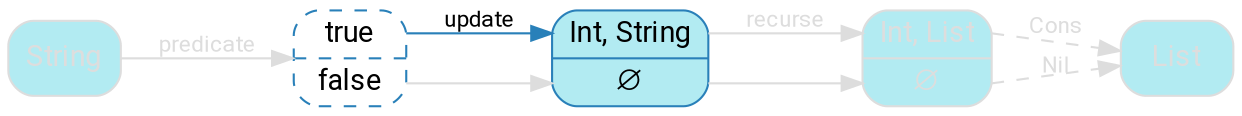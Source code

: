 digraph {
    bgcolor=transparent
    splines=false
    rankdir=LR

    // Default theme: disabled
    node[shape="rectangle" style="rounded,filled" color="#dddddd" fillcolor="#b2ebf2" fontcolor="#dddddd" fontname="Segoe UI,Roboto,Helvetica,Arial,sans-serif"]
    edge [color="#dddddd" fontcolor="#dddddd" fontname="Segoe UI,Roboto,Helvetica,Arial,sans-serif" fontsize=11]

    ListStruct[shape=record label="<cons> Int, List| <nil> ∅"]
    ListStruct2[shape=record label="<cons> Int, String| <nil> ∅" color="#2980B9" fillcolor="#b2ebf2" fontcolor="#000000"]
    choice[shape=record label="<true> true|<false> false" style="dashed,rounded" color="#2980B9" fillcolor="#b2ebf2" fontcolor="#000000"]

    String           -> choice[label=predicate]
    choice:true      -> ListStruct2:cons[label=update color="#2980B9" fontcolor="#000000"]
    choice:false     -> ListStruct2:nil
    ListStruct2:cons -> ListStruct:cons [label=recurse]
    ListStruct2:nil  -> ListStruct:nil
    ListStruct:cons  -> List [style=dashed label="Cons"]
    ListStruct:nil   -> List [style=dashed label="Nil"]
}
